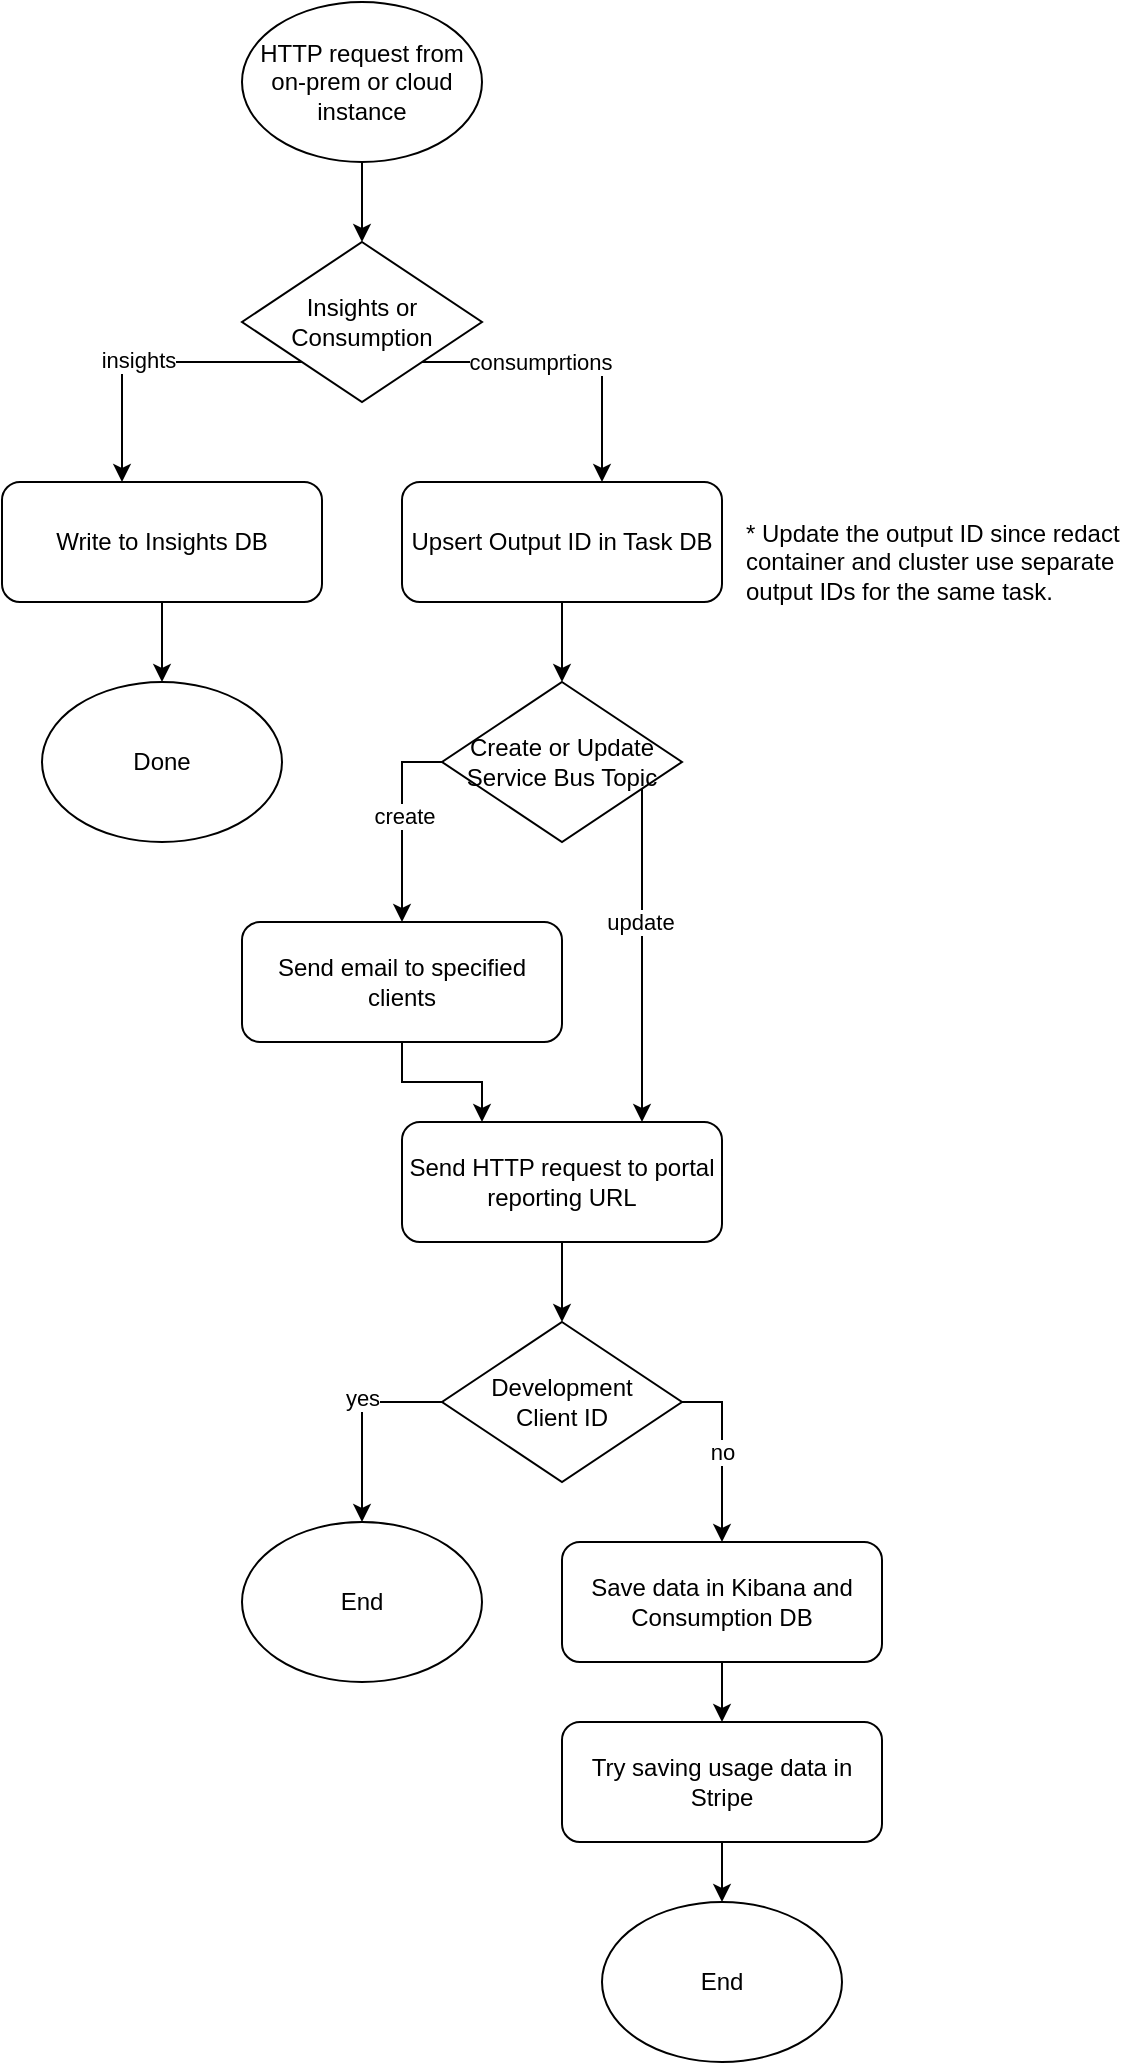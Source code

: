<mxfile version="20.0.4" type="github">
  <diagram id="_z7J9TWY1c6EhE4XDfh3" name="Page-1">
    <mxGraphModel dx="1018" dy="592" grid="1" gridSize="10" guides="1" tooltips="1" connect="1" arrows="1" fold="1" page="1" pageScale="1" pageWidth="827" pageHeight="1169" math="0" shadow="0">
      <root>
        <mxCell id="0" />
        <mxCell id="1" parent="0" />
        <mxCell id="0Ff3-hqbQeK48gbbymod-4" style="edgeStyle=orthogonalEdgeStyle;rounded=0;orthogonalLoop=1;jettySize=auto;html=1;entryX=0.5;entryY=0;entryDx=0;entryDy=0;" parent="1" source="0Ff3-hqbQeK48gbbymod-1" target="0Ff3-hqbQeK48gbbymod-3" edge="1">
          <mxGeometry relative="1" as="geometry" />
        </mxCell>
        <mxCell id="0Ff3-hqbQeK48gbbymod-1" value="HTTP request from on-prem or cloud instance" style="ellipse;whiteSpace=wrap;html=1;" parent="1" vertex="1">
          <mxGeometry x="360" y="40" width="120" height="80" as="geometry" />
        </mxCell>
        <mxCell id="0Ff3-hqbQeK48gbbymod-12" style="edgeStyle=orthogonalEdgeStyle;rounded=0;orthogonalLoop=1;jettySize=auto;html=1;entryX=0.5;entryY=0;entryDx=0;entryDy=0;" parent="1" source="0Ff3-hqbQeK48gbbymod-2" target="0Ff3-hqbQeK48gbbymod-11" edge="1">
          <mxGeometry relative="1" as="geometry" />
        </mxCell>
        <mxCell id="0Ff3-hqbQeK48gbbymod-2" value="Write to Insights DB" style="rounded=1;whiteSpace=wrap;html=1;" parent="1" vertex="1">
          <mxGeometry x="240" y="280" width="160" height="60" as="geometry" />
        </mxCell>
        <mxCell id="0Ff3-hqbQeK48gbbymod-5" style="edgeStyle=orthogonalEdgeStyle;rounded=0;orthogonalLoop=1;jettySize=auto;html=1;" parent="1" source="0Ff3-hqbQeK48gbbymod-3" target="0Ff3-hqbQeK48gbbymod-2" edge="1">
          <mxGeometry relative="1" as="geometry">
            <Array as="points">
              <mxPoint x="300" y="220" />
            </Array>
          </mxGeometry>
        </mxCell>
        <mxCell id="0Ff3-hqbQeK48gbbymod-9" value="insights" style="edgeLabel;html=1;align=center;verticalAlign=middle;resizable=0;points=[];" parent="0Ff3-hqbQeK48gbbymod-5" vertex="1" connectable="0">
          <mxGeometry x="0.093" y="-1" relative="1" as="geometry">
            <mxPoint as="offset" />
          </mxGeometry>
        </mxCell>
        <mxCell id="0Ff3-hqbQeK48gbbymod-7" style="edgeStyle=orthogonalEdgeStyle;rounded=0;orthogonalLoop=1;jettySize=auto;html=1;" parent="1" source="0Ff3-hqbQeK48gbbymod-3" target="0Ff3-hqbQeK48gbbymod-6" edge="1">
          <mxGeometry relative="1" as="geometry">
            <Array as="points">
              <mxPoint x="540" y="220" />
            </Array>
          </mxGeometry>
        </mxCell>
        <mxCell id="0Ff3-hqbQeK48gbbymod-10" value="consumprtions" style="edgeLabel;html=1;align=center;verticalAlign=middle;resizable=0;points=[];" parent="0Ff3-hqbQeK48gbbymod-7" vertex="1" connectable="0">
          <mxGeometry x="-0.213" relative="1" as="geometry">
            <mxPoint as="offset" />
          </mxGeometry>
        </mxCell>
        <mxCell id="0Ff3-hqbQeK48gbbymod-3" value="Insights or Consumption" style="rhombus;whiteSpace=wrap;html=1;" parent="1" vertex="1">
          <mxGeometry x="360" y="160" width="120" height="80" as="geometry" />
        </mxCell>
        <mxCell id="0Ff3-hqbQeK48gbbymod-14" style="edgeStyle=orthogonalEdgeStyle;rounded=0;orthogonalLoop=1;jettySize=auto;html=1;entryX=0.5;entryY=0;entryDx=0;entryDy=0;" parent="1" source="0Ff3-hqbQeK48gbbymod-6" target="0Ff3-hqbQeK48gbbymod-13" edge="1">
          <mxGeometry relative="1" as="geometry" />
        </mxCell>
        <mxCell id="0Ff3-hqbQeK48gbbymod-6" value="Upsert Output ID in Task DB" style="rounded=1;whiteSpace=wrap;html=1;" parent="1" vertex="1">
          <mxGeometry x="440" y="280" width="160" height="60" as="geometry" />
        </mxCell>
        <mxCell id="0Ff3-hqbQeK48gbbymod-11" value="Done" style="ellipse;whiteSpace=wrap;html=1;" parent="1" vertex="1">
          <mxGeometry x="260" y="380" width="120" height="80" as="geometry" />
        </mxCell>
        <mxCell id="0Ff3-hqbQeK48gbbymod-17" style="edgeStyle=orthogonalEdgeStyle;rounded=0;orthogonalLoop=1;jettySize=auto;html=1;entryX=0.75;entryY=0;entryDx=0;entryDy=0;" parent="1" source="0Ff3-hqbQeK48gbbymod-13" target="0Ff3-hqbQeK48gbbymod-15" edge="1">
          <mxGeometry relative="1" as="geometry">
            <Array as="points">
              <mxPoint x="540" y="450" />
              <mxPoint x="540" y="450" />
            </Array>
          </mxGeometry>
        </mxCell>
        <mxCell id="0Ff3-hqbQeK48gbbymod-18" value="update" style="edgeLabel;html=1;align=center;verticalAlign=middle;resizable=0;points=[];" parent="0Ff3-hqbQeK48gbbymod-17" vertex="1" connectable="0">
          <mxGeometry x="-0.217" y="-1" relative="1" as="geometry">
            <mxPoint y="1" as="offset" />
          </mxGeometry>
        </mxCell>
        <mxCell id="0Ff3-hqbQeK48gbbymod-20" style="edgeStyle=orthogonalEdgeStyle;rounded=0;orthogonalLoop=1;jettySize=auto;html=1;entryX=0.5;entryY=0;entryDx=0;entryDy=0;" parent="1" source="0Ff3-hqbQeK48gbbymod-13" target="0Ff3-hqbQeK48gbbymod-19" edge="1">
          <mxGeometry relative="1" as="geometry">
            <Array as="points">
              <mxPoint x="440" y="420" />
            </Array>
          </mxGeometry>
        </mxCell>
        <mxCell id="0Ff3-hqbQeK48gbbymod-21" value="create" style="edgeLabel;html=1;align=center;verticalAlign=middle;resizable=0;points=[];" parent="0Ff3-hqbQeK48gbbymod-20" vertex="1" connectable="0">
          <mxGeometry x="-0.075" y="1" relative="1" as="geometry">
            <mxPoint as="offset" />
          </mxGeometry>
        </mxCell>
        <mxCell id="0Ff3-hqbQeK48gbbymod-13" value="Create or Update&lt;br&gt;Service Bus Topic" style="rhombus;whiteSpace=wrap;html=1;" parent="1" vertex="1">
          <mxGeometry x="460" y="380" width="120" height="80" as="geometry" />
        </mxCell>
        <mxCell id="0Ff3-hqbQeK48gbbymod-25" style="edgeStyle=orthogonalEdgeStyle;rounded=0;orthogonalLoop=1;jettySize=auto;html=1;entryX=0.5;entryY=0;entryDx=0;entryDy=0;" parent="1" source="0Ff3-hqbQeK48gbbymod-15" target="0Ff3-hqbQeK48gbbymod-24" edge="1">
          <mxGeometry relative="1" as="geometry" />
        </mxCell>
        <mxCell id="0Ff3-hqbQeK48gbbymod-15" value="Send HTTP request to portal reporting URL" style="rounded=1;whiteSpace=wrap;html=1;" parent="1" vertex="1">
          <mxGeometry x="440" y="600" width="160" height="60" as="geometry" />
        </mxCell>
        <mxCell id="0Ff3-hqbQeK48gbbymod-22" style="edgeStyle=orthogonalEdgeStyle;rounded=0;orthogonalLoop=1;jettySize=auto;html=1;entryX=0.25;entryY=0;entryDx=0;entryDy=0;" parent="1" source="0Ff3-hqbQeK48gbbymod-19" target="0Ff3-hqbQeK48gbbymod-15" edge="1">
          <mxGeometry relative="1" as="geometry" />
        </mxCell>
        <mxCell id="0Ff3-hqbQeK48gbbymod-19" value="Send email to specified clients" style="rounded=1;whiteSpace=wrap;html=1;" parent="1" vertex="1">
          <mxGeometry x="360" y="500" width="160" height="60" as="geometry" />
        </mxCell>
        <mxCell id="0Ff3-hqbQeK48gbbymod-31" style="edgeStyle=orthogonalEdgeStyle;rounded=0;orthogonalLoop=1;jettySize=auto;html=1;entryX=0.5;entryY=0;entryDx=0;entryDy=0;" parent="1" source="0Ff3-hqbQeK48gbbymod-23" target="0Ff3-hqbQeK48gbbymod-30" edge="1">
          <mxGeometry relative="1" as="geometry" />
        </mxCell>
        <mxCell id="0Ff3-hqbQeK48gbbymod-23" value="Save data in Kibana and Consumption DB" style="rounded=1;whiteSpace=wrap;html=1;" parent="1" vertex="1">
          <mxGeometry x="520" y="810" width="160" height="60" as="geometry" />
        </mxCell>
        <mxCell id="0Ff3-hqbQeK48gbbymod-27" style="edgeStyle=orthogonalEdgeStyle;rounded=0;orthogonalLoop=1;jettySize=auto;html=1;entryX=0.5;entryY=0;entryDx=0;entryDy=0;" parent="1" source="0Ff3-hqbQeK48gbbymod-24" target="0Ff3-hqbQeK48gbbymod-26" edge="1">
          <mxGeometry relative="1" as="geometry">
            <Array as="points">
              <mxPoint x="420" y="740" />
            </Array>
          </mxGeometry>
        </mxCell>
        <mxCell id="0Ff3-hqbQeK48gbbymod-28" value="yes" style="edgeLabel;html=1;align=center;verticalAlign=middle;resizable=0;points=[];" parent="0Ff3-hqbQeK48gbbymod-27" vertex="1" connectable="0">
          <mxGeometry x="-0.2" y="-2" relative="1" as="geometry">
            <mxPoint x="2" y="-2" as="offset" />
          </mxGeometry>
        </mxCell>
        <mxCell id="0Ff3-hqbQeK48gbbymod-29" value="no" style="edgeStyle=orthogonalEdgeStyle;rounded=0;orthogonalLoop=1;jettySize=auto;html=1;" parent="1" source="0Ff3-hqbQeK48gbbymod-24" target="0Ff3-hqbQeK48gbbymod-23" edge="1">
          <mxGeometry relative="1" as="geometry">
            <Array as="points">
              <mxPoint x="600" y="740" />
            </Array>
          </mxGeometry>
        </mxCell>
        <mxCell id="0Ff3-hqbQeK48gbbymod-24" value="Development &lt;br&gt;Client ID" style="rhombus;whiteSpace=wrap;html=1;" parent="1" vertex="1">
          <mxGeometry x="460" y="700" width="120" height="80" as="geometry" />
        </mxCell>
        <mxCell id="0Ff3-hqbQeK48gbbymod-26" value="End" style="ellipse;whiteSpace=wrap;html=1;" parent="1" vertex="1">
          <mxGeometry x="360" y="800" width="120" height="80" as="geometry" />
        </mxCell>
        <mxCell id="0Ff3-hqbQeK48gbbymod-33" style="edgeStyle=orthogonalEdgeStyle;rounded=0;orthogonalLoop=1;jettySize=auto;html=1;entryX=0.5;entryY=0;entryDx=0;entryDy=0;" parent="1" source="0Ff3-hqbQeK48gbbymod-30" target="0Ff3-hqbQeK48gbbymod-32" edge="1">
          <mxGeometry relative="1" as="geometry" />
        </mxCell>
        <mxCell id="0Ff3-hqbQeK48gbbymod-30" value="Try saving usage data in Stripe" style="rounded=1;whiteSpace=wrap;html=1;" parent="1" vertex="1">
          <mxGeometry x="520" y="900" width="160" height="60" as="geometry" />
        </mxCell>
        <mxCell id="0Ff3-hqbQeK48gbbymod-32" value="End" style="ellipse;whiteSpace=wrap;html=1;" parent="1" vertex="1">
          <mxGeometry x="540" y="990" width="120" height="80" as="geometry" />
        </mxCell>
        <mxCell id="Gao4rTLHG80ZMFCTIq5E-1" value="* Update the output ID since redact container and cluster use separate output IDs for the same task.&amp;nbsp;" style="text;html=1;strokeColor=none;fillColor=none;align=left;verticalAlign=middle;whiteSpace=wrap;rounded=0;" parent="1" vertex="1">
          <mxGeometry x="610" y="280" width="190" height="80" as="geometry" />
        </mxCell>
      </root>
    </mxGraphModel>
  </diagram>
</mxfile>
